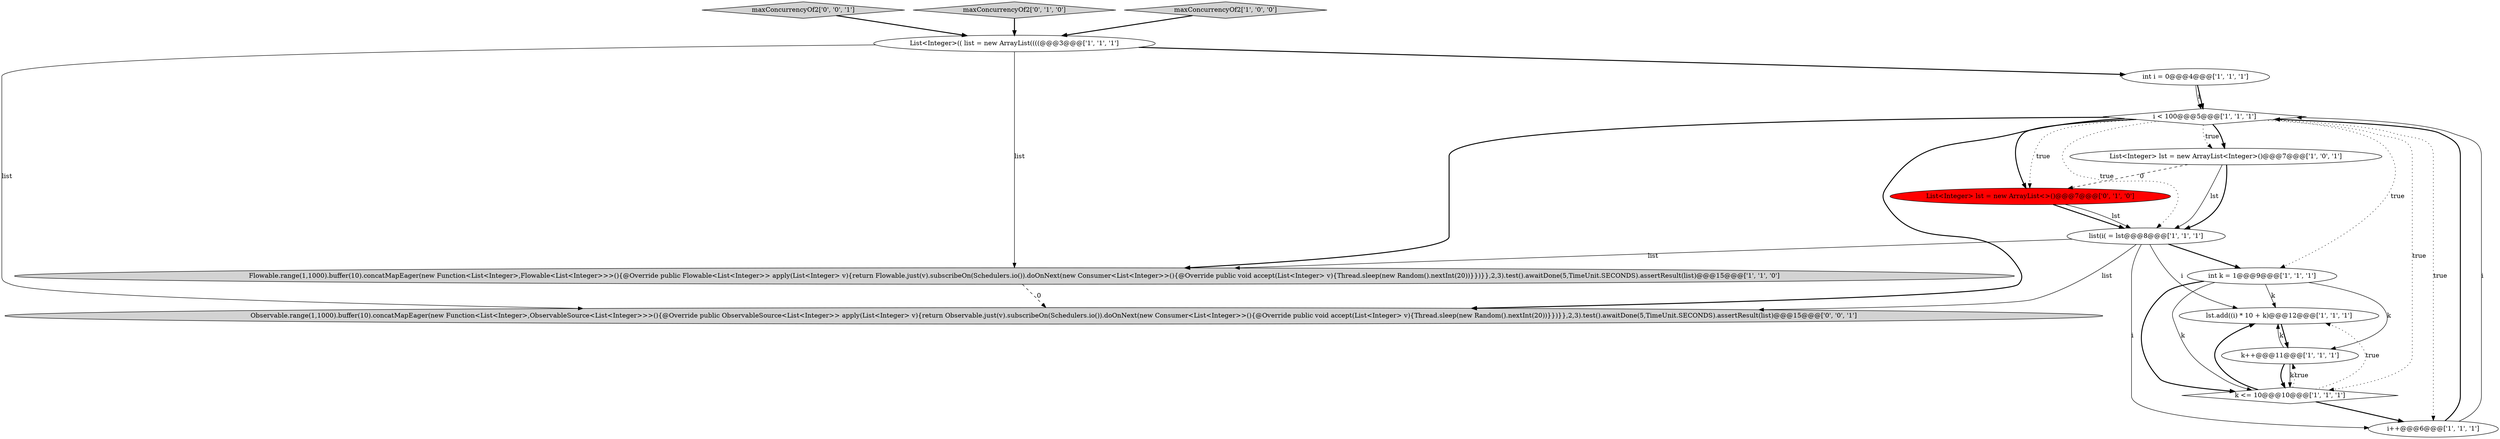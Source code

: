 digraph {
15 [style = filled, label = "Observable.range(1,1000).buffer(10).concatMapEager(new Function<List<Integer>,ObservableSource<List<Integer>>>(){@Override public ObservableSource<List<Integer>> apply(List<Integer> v){return Observable.just(v).subscribeOn(Schedulers.io()).doOnNext(new Consumer<List<Integer>>(){@Override public void accept(List<Integer> v){Thread.sleep(new Random().nextInt(20))}})}},2,3).test().awaitDone(5,TimeUnit.SECONDS).assertResult(list)@@@15@@@['0', '0', '1']", fillcolor = lightgray, shape = ellipse image = "AAA0AAABBB3BBB"];
7 [style = filled, label = "Flowable.range(1,1000).buffer(10).concatMapEager(new Function<List<Integer>,Flowable<List<Integer>>>(){@Override public Flowable<List<Integer>> apply(List<Integer> v){return Flowable.just(v).subscribeOn(Schedulers.io()).doOnNext(new Consumer<List<Integer>>(){@Override public void accept(List<Integer> v){Thread.sleep(new Random().nextInt(20))}})}},2,3).test().awaitDone(5,TimeUnit.SECONDS).assertResult(list)@@@15@@@['1', '1', '0']", fillcolor = lightgray, shape = ellipse image = "AAA0AAABBB1BBB"];
0 [style = filled, label = "lst.add((i) * 10 + k)@@@12@@@['1', '1', '1']", fillcolor = white, shape = ellipse image = "AAA0AAABBB1BBB"];
4 [style = filled, label = "k++@@@11@@@['1', '1', '1']", fillcolor = white, shape = ellipse image = "AAA0AAABBB1BBB"];
13 [style = filled, label = "List<Integer> lst = new ArrayList<>()@@@7@@@['0', '1', '0']", fillcolor = red, shape = ellipse image = "AAA1AAABBB2BBB"];
8 [style = filled, label = "List<Integer> lst = new ArrayList<Integer>()@@@7@@@['1', '0', '1']", fillcolor = white, shape = ellipse image = "AAA0AAABBB1BBB"];
9 [style = filled, label = "k <= 10@@@10@@@['1', '1', '1']", fillcolor = white, shape = diamond image = "AAA0AAABBB1BBB"];
14 [style = filled, label = "maxConcurrencyOf2['0', '0', '1']", fillcolor = lightgray, shape = diamond image = "AAA0AAABBB3BBB"];
1 [style = filled, label = "int i = 0@@@4@@@['1', '1', '1']", fillcolor = white, shape = ellipse image = "AAA0AAABBB1BBB"];
12 [style = filled, label = "maxConcurrencyOf2['0', '1', '0']", fillcolor = lightgray, shape = diamond image = "AAA0AAABBB2BBB"];
11 [style = filled, label = "int k = 1@@@9@@@['1', '1', '1']", fillcolor = white, shape = ellipse image = "AAA0AAABBB1BBB"];
2 [style = filled, label = "i < 100@@@5@@@['1', '1', '1']", fillcolor = white, shape = diamond image = "AAA0AAABBB1BBB"];
10 [style = filled, label = "List<Integer>(( list = new ArrayList((((@@@3@@@['1', '1', '1']", fillcolor = white, shape = ellipse image = "AAA0AAABBB1BBB"];
3 [style = filled, label = "list(i( = lst@@@8@@@['1', '1', '1']", fillcolor = white, shape = ellipse image = "AAA0AAABBB1BBB"];
5 [style = filled, label = "maxConcurrencyOf2['1', '0', '0']", fillcolor = lightgray, shape = diamond image = "AAA0AAABBB1BBB"];
6 [style = filled, label = "i++@@@6@@@['1', '1', '1']", fillcolor = white, shape = ellipse image = "AAA0AAABBB1BBB"];
2->3 [style = dotted, label="true"];
4->9 [style = bold, label=""];
5->10 [style = bold, label=""];
11->0 [style = solid, label="k"];
9->0 [style = dotted, label="true"];
4->0 [style = solid, label="k"];
9->0 [style = bold, label=""];
8->3 [style = solid, label="lst"];
8->3 [style = bold, label=""];
3->11 [style = bold, label=""];
14->10 [style = bold, label=""];
10->7 [style = solid, label="list"];
11->9 [style = bold, label=""];
3->15 [style = solid, label="list"];
11->4 [style = solid, label="k"];
9->6 [style = bold, label=""];
8->13 [style = dashed, label="0"];
2->13 [style = bold, label=""];
6->2 [style = bold, label=""];
3->6 [style = solid, label="i"];
3->0 [style = solid, label="i"];
3->7 [style = solid, label="list"];
11->9 [style = solid, label="k"];
2->11 [style = dotted, label="true"];
12->10 [style = bold, label=""];
6->2 [style = solid, label="i"];
2->9 [style = dotted, label="true"];
13->3 [style = bold, label=""];
0->4 [style = bold, label=""];
2->6 [style = dotted, label="true"];
1->2 [style = solid, label="i"];
2->15 [style = bold, label=""];
10->15 [style = solid, label="list"];
7->15 [style = dashed, label="0"];
9->4 [style = dotted, label="true"];
1->2 [style = bold, label=""];
2->7 [style = bold, label=""];
10->1 [style = bold, label=""];
4->9 [style = solid, label="k"];
13->3 [style = solid, label="lst"];
2->13 [style = dotted, label="true"];
2->8 [style = dotted, label="true"];
2->8 [style = bold, label=""];
}
